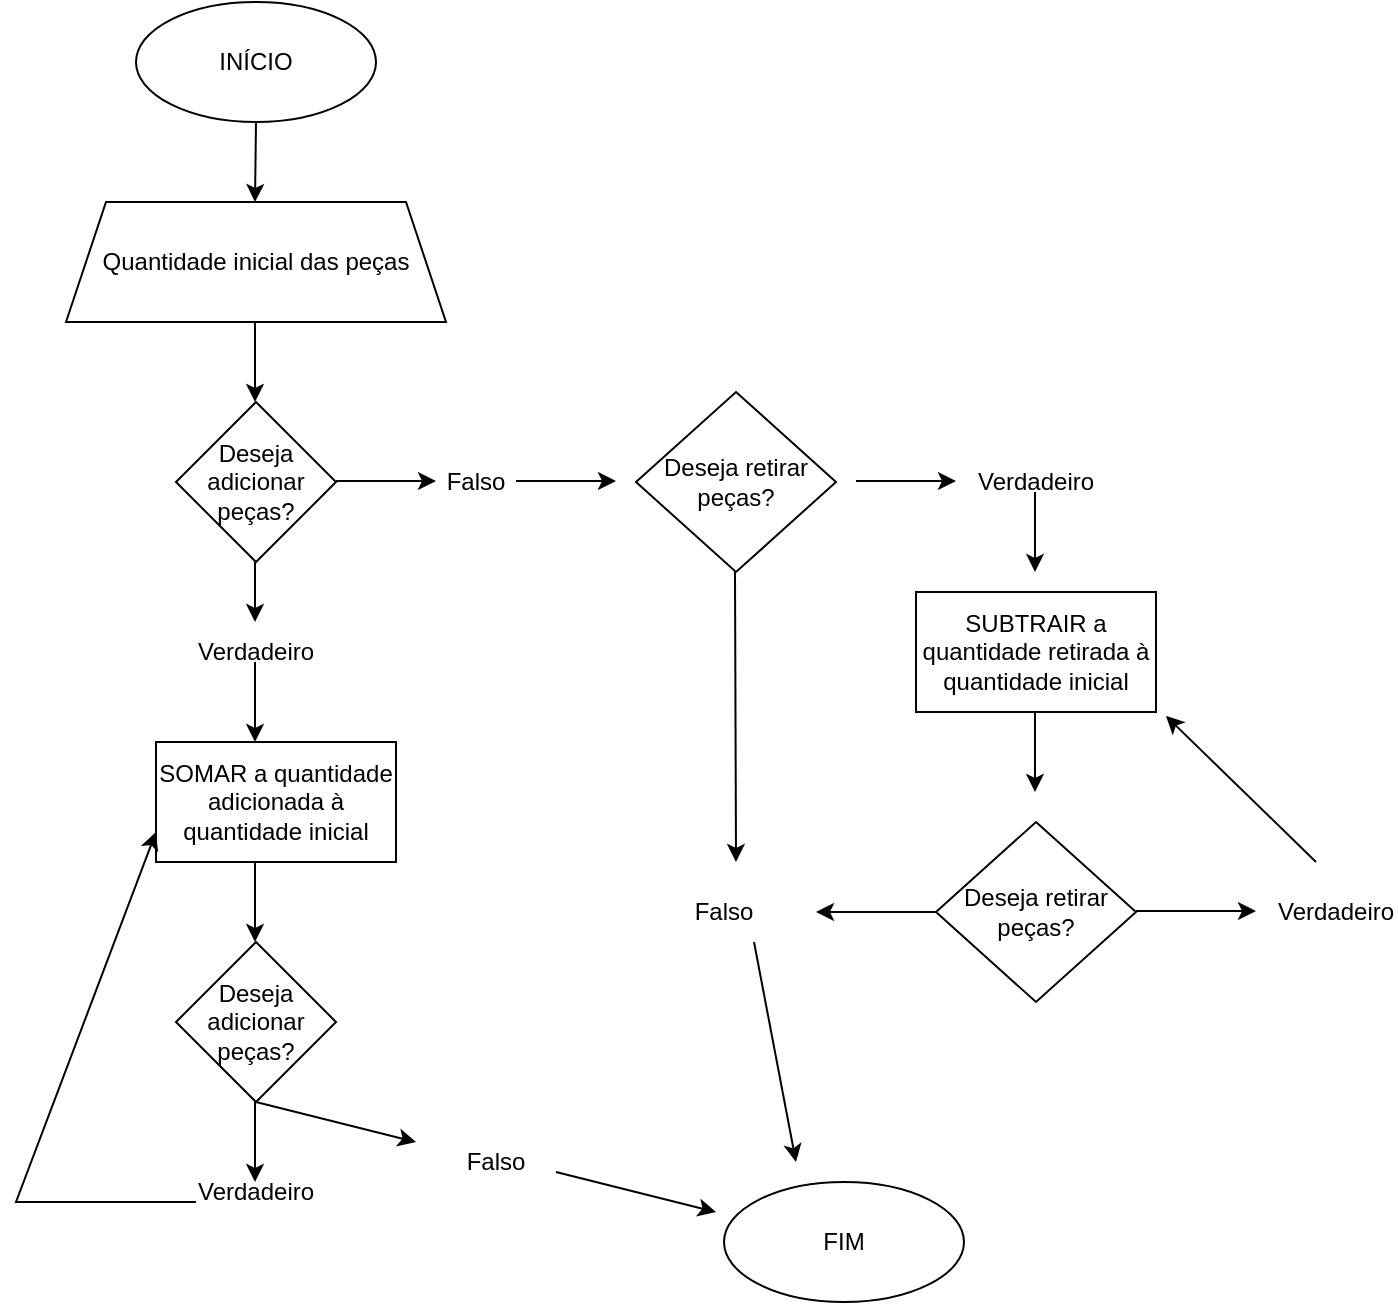 <mxfile version="20.8.23" type="github">
  <diagram name="Página-1" id="GQ9k01KbU5WrhmJNSeLD">
    <mxGraphModel dx="794" dy="462" grid="1" gridSize="10" guides="1" tooltips="1" connect="1" arrows="1" fold="1" page="1" pageScale="1" pageWidth="827" pageHeight="1169" math="0" shadow="0">
      <root>
        <mxCell id="0" />
        <mxCell id="1" parent="0" />
        <mxCell id="rcWIrGb-Rc7CvxwVT57o-1" value="INÍCIO" style="ellipse;whiteSpace=wrap;html=1;" vertex="1" parent="1">
          <mxGeometry x="120" y="20" width="120" height="60" as="geometry" />
        </mxCell>
        <mxCell id="rcWIrGb-Rc7CvxwVT57o-3" value="Quantidade inicial das peças" style="shape=trapezoid;perimeter=trapezoidPerimeter;whiteSpace=wrap;html=1;fixedSize=1;" vertex="1" parent="1">
          <mxGeometry x="85" y="120" width="190" height="60" as="geometry" />
        </mxCell>
        <mxCell id="rcWIrGb-Rc7CvxwVT57o-4" value="Deseja adicionar peças?" style="rhombus;whiteSpace=wrap;html=1;" vertex="1" parent="1">
          <mxGeometry x="140" y="220" width="80" height="80" as="geometry" />
        </mxCell>
        <mxCell id="rcWIrGb-Rc7CvxwVT57o-6" value="SOMAR a quantidade adicionada à quantidade inicial" style="rounded=0;whiteSpace=wrap;html=1;" vertex="1" parent="1">
          <mxGeometry x="130" y="390" width="120" height="60" as="geometry" />
        </mxCell>
        <mxCell id="rcWIrGb-Rc7CvxwVT57o-11" value="" style="endArrow=classic;html=1;rounded=0;" edge="1" parent="1">
          <mxGeometry width="50" height="50" relative="1" as="geometry">
            <mxPoint x="180" y="80" as="sourcePoint" />
            <mxPoint x="179.5" y="120" as="targetPoint" />
            <Array as="points" />
          </mxGeometry>
        </mxCell>
        <mxCell id="rcWIrGb-Rc7CvxwVT57o-14" value="" style="endArrow=classic;html=1;rounded=0;" edge="1" parent="1">
          <mxGeometry width="50" height="50" relative="1" as="geometry">
            <mxPoint x="179.5" y="180" as="sourcePoint" />
            <mxPoint x="179.5" y="220" as="targetPoint" />
            <Array as="points" />
          </mxGeometry>
        </mxCell>
        <mxCell id="rcWIrGb-Rc7CvxwVT57o-15" value="" style="endArrow=classic;html=1;rounded=0;" edge="1" parent="1">
          <mxGeometry width="50" height="50" relative="1" as="geometry">
            <mxPoint x="179.5" y="300" as="sourcePoint" />
            <mxPoint x="179.5" y="330" as="targetPoint" />
            <Array as="points">
              <mxPoint x="179.5" y="300" />
            </Array>
          </mxGeometry>
        </mxCell>
        <mxCell id="rcWIrGb-Rc7CvxwVT57o-16" value="Verdadeiro" style="text;html=1;strokeColor=none;fillColor=none;align=center;verticalAlign=middle;whiteSpace=wrap;rounded=0;" vertex="1" parent="1">
          <mxGeometry x="150" y="330" width="60" height="30" as="geometry" />
        </mxCell>
        <mxCell id="rcWIrGb-Rc7CvxwVT57o-17" value="" style="endArrow=classic;html=1;rounded=0;" edge="1" parent="1">
          <mxGeometry width="50" height="50" relative="1" as="geometry">
            <mxPoint x="179.5" y="350" as="sourcePoint" />
            <mxPoint x="179.5" y="390" as="targetPoint" />
            <Array as="points" />
          </mxGeometry>
        </mxCell>
        <mxCell id="rcWIrGb-Rc7CvxwVT57o-18" value="Deseja adicionar peças?" style="rhombus;whiteSpace=wrap;html=1;" vertex="1" parent="1">
          <mxGeometry x="140" y="490" width="80" height="80" as="geometry" />
        </mxCell>
        <mxCell id="rcWIrGb-Rc7CvxwVT57o-20" value="Verdadeiro" style="text;html=1;strokeColor=none;fillColor=none;align=center;verticalAlign=middle;whiteSpace=wrap;rounded=0;" vertex="1" parent="1">
          <mxGeometry x="150" y="600" width="60" height="30" as="geometry" />
        </mxCell>
        <mxCell id="rcWIrGb-Rc7CvxwVT57o-21" value="" style="endArrow=classic;html=1;rounded=0;" edge="1" parent="1">
          <mxGeometry width="50" height="50" relative="1" as="geometry">
            <mxPoint x="179.5" y="450" as="sourcePoint" />
            <mxPoint x="179.5" y="490" as="targetPoint" />
            <Array as="points" />
          </mxGeometry>
        </mxCell>
        <mxCell id="rcWIrGb-Rc7CvxwVT57o-27" value="" style="endArrow=classic;html=1;rounded=0;" edge="1" parent="1">
          <mxGeometry width="50" height="50" relative="1" as="geometry">
            <mxPoint x="179.5" y="570" as="sourcePoint" />
            <mxPoint x="179.5" y="610" as="targetPoint" />
          </mxGeometry>
        </mxCell>
        <mxCell id="rcWIrGb-Rc7CvxwVT57o-28" value="" style="endArrow=classic;html=1;rounded=0;entryX=0;entryY=0.75;entryDx=0;entryDy=0;" edge="1" parent="1" target="rcWIrGb-Rc7CvxwVT57o-6">
          <mxGeometry width="50" height="50" relative="1" as="geometry">
            <mxPoint x="150" y="620" as="sourcePoint" />
            <mxPoint x="60" y="420" as="targetPoint" />
            <Array as="points">
              <mxPoint x="60" y="620" />
            </Array>
          </mxGeometry>
        </mxCell>
        <mxCell id="rcWIrGb-Rc7CvxwVT57o-29" value="" style="endArrow=classic;html=1;rounded=0;" edge="1" parent="1">
          <mxGeometry width="50" height="50" relative="1" as="geometry">
            <mxPoint x="220" y="259.5" as="sourcePoint" />
            <mxPoint x="270" y="259.5" as="targetPoint" />
          </mxGeometry>
        </mxCell>
        <mxCell id="rcWIrGb-Rc7CvxwVT57o-30" value="Falso" style="text;html=1;strokeColor=none;fillColor=none;align=center;verticalAlign=middle;whiteSpace=wrap;rounded=0;" vertex="1" parent="1">
          <mxGeometry x="260" y="245" width="60" height="30" as="geometry" />
        </mxCell>
        <mxCell id="rcWIrGb-Rc7CvxwVT57o-31" value="" style="endArrow=classic;html=1;rounded=0;" edge="1" parent="1">
          <mxGeometry width="50" height="50" relative="1" as="geometry">
            <mxPoint x="310" y="259.5" as="sourcePoint" />
            <mxPoint x="360" y="259.5" as="targetPoint" />
          </mxGeometry>
        </mxCell>
        <mxCell id="rcWIrGb-Rc7CvxwVT57o-32" value="SUBTRAIR a quantidade retirada à quantidade inicial" style="rounded=0;whiteSpace=wrap;html=1;" vertex="1" parent="1">
          <mxGeometry x="510" y="315" width="120" height="60" as="geometry" />
        </mxCell>
        <mxCell id="rcWIrGb-Rc7CvxwVT57o-33" value="Deseja retirar peças?" style="rhombus;whiteSpace=wrap;html=1;" vertex="1" parent="1">
          <mxGeometry x="370" y="215" width="100" height="90" as="geometry" />
        </mxCell>
        <mxCell id="rcWIrGb-Rc7CvxwVT57o-35" value="" style="endArrow=classic;html=1;rounded=0;" edge="1" parent="1">
          <mxGeometry width="50" height="50" relative="1" as="geometry">
            <mxPoint x="480" y="259.5" as="sourcePoint" />
            <mxPoint x="530" y="259.5" as="targetPoint" />
          </mxGeometry>
        </mxCell>
        <mxCell id="rcWIrGb-Rc7CvxwVT57o-36" value="Verdadeiro" style="text;html=1;strokeColor=none;fillColor=none;align=center;verticalAlign=middle;whiteSpace=wrap;rounded=0;" vertex="1" parent="1">
          <mxGeometry x="540" y="245" width="60" height="30" as="geometry" />
        </mxCell>
        <mxCell id="rcWIrGb-Rc7CvxwVT57o-37" value="" style="endArrow=classic;html=1;rounded=0;" edge="1" parent="1">
          <mxGeometry width="50" height="50" relative="1" as="geometry">
            <mxPoint x="569.5" y="265" as="sourcePoint" />
            <mxPoint x="569.5" y="305" as="targetPoint" />
            <Array as="points">
              <mxPoint x="569.5" y="295" />
            </Array>
          </mxGeometry>
        </mxCell>
        <mxCell id="rcWIrGb-Rc7CvxwVT57o-40" value="" style="endArrow=classic;html=1;rounded=0;" edge="1" parent="1">
          <mxGeometry width="50" height="50" relative="1" as="geometry">
            <mxPoint x="419.5" y="305" as="sourcePoint" />
            <mxPoint x="420" y="450" as="targetPoint" />
          </mxGeometry>
        </mxCell>
        <mxCell id="rcWIrGb-Rc7CvxwVT57o-41" value="Deseja retirar peças?" style="rhombus;whiteSpace=wrap;html=1;" vertex="1" parent="1">
          <mxGeometry x="520" y="430" width="100" height="90" as="geometry" />
        </mxCell>
        <mxCell id="rcWIrGb-Rc7CvxwVT57o-42" value="" style="endArrow=classic;html=1;rounded=0;exitX=0;exitY=0.5;exitDx=0;exitDy=0;" edge="1" parent="1" source="rcWIrGb-Rc7CvxwVT57o-41">
          <mxGeometry width="50" height="50" relative="1" as="geometry">
            <mxPoint x="480" y="450" as="sourcePoint" />
            <mxPoint x="460" y="475" as="targetPoint" />
          </mxGeometry>
        </mxCell>
        <mxCell id="rcWIrGb-Rc7CvxwVT57o-43" value="" style="endArrow=classic;html=1;rounded=0;startArrow=none;exitX=0.75;exitY=1;exitDx=0;exitDy=0;" edge="1" parent="1" source="rcWIrGb-Rc7CvxwVT57o-52">
          <mxGeometry width="50" height="50" relative="1" as="geometry">
            <mxPoint x="370" y="510" as="sourcePoint" />
            <mxPoint x="450" y="600" as="targetPoint" />
          </mxGeometry>
        </mxCell>
        <mxCell id="rcWIrGb-Rc7CvxwVT57o-45" value="Verdadeiro" style="text;html=1;strokeColor=none;fillColor=none;align=center;verticalAlign=middle;whiteSpace=wrap;rounded=0;" vertex="1" parent="1">
          <mxGeometry x="690" y="460" width="60" height="30" as="geometry" />
        </mxCell>
        <mxCell id="rcWIrGb-Rc7CvxwVT57o-46" value="" style="endArrow=classic;html=1;rounded=0;" edge="1" parent="1">
          <mxGeometry width="50" height="50" relative="1" as="geometry">
            <mxPoint x="620" y="474.5" as="sourcePoint" />
            <mxPoint x="680" y="474.5" as="targetPoint" />
          </mxGeometry>
        </mxCell>
        <mxCell id="rcWIrGb-Rc7CvxwVT57o-47" value="" style="endArrow=classic;html=1;rounded=0;" edge="1" parent="1">
          <mxGeometry width="50" height="50" relative="1" as="geometry">
            <mxPoint x="710" y="450" as="sourcePoint" />
            <mxPoint x="635" y="377" as="targetPoint" />
          </mxGeometry>
        </mxCell>
        <mxCell id="rcWIrGb-Rc7CvxwVT57o-48" value="" style="endArrow=classic;html=1;rounded=0;" edge="1" parent="1">
          <mxGeometry width="50" height="50" relative="1" as="geometry">
            <mxPoint x="569.5" y="375" as="sourcePoint" />
            <mxPoint x="569.5" y="415" as="targetPoint" />
            <Array as="points" />
          </mxGeometry>
        </mxCell>
        <mxCell id="rcWIrGb-Rc7CvxwVT57o-49" value="Falso" style="text;html=1;strokeColor=none;fillColor=none;align=center;verticalAlign=middle;whiteSpace=wrap;rounded=0;" vertex="1" parent="1">
          <mxGeometry x="270" y="585" width="60" height="30" as="geometry" />
        </mxCell>
        <mxCell id="rcWIrGb-Rc7CvxwVT57o-50" value="" style="endArrow=classic;html=1;rounded=0;exitX=0.5;exitY=1;exitDx=0;exitDy=0;" edge="1" parent="1" source="rcWIrGb-Rc7CvxwVT57o-18">
          <mxGeometry width="50" height="50" relative="1" as="geometry">
            <mxPoint x="220" y="530" as="sourcePoint" />
            <mxPoint x="260" y="590" as="targetPoint" />
          </mxGeometry>
        </mxCell>
        <mxCell id="rcWIrGb-Rc7CvxwVT57o-52" value="Falso" style="text;html=1;strokeColor=none;fillColor=none;align=center;verticalAlign=middle;whiteSpace=wrap;rounded=0;" vertex="1" parent="1">
          <mxGeometry x="384" y="460" width="60" height="30" as="geometry" />
        </mxCell>
        <mxCell id="rcWIrGb-Rc7CvxwVT57o-53" value="FIM" style="ellipse;whiteSpace=wrap;html=1;" vertex="1" parent="1">
          <mxGeometry x="414" y="610" width="120" height="60" as="geometry" />
        </mxCell>
        <mxCell id="rcWIrGb-Rc7CvxwVT57o-54" value="" style="endArrow=classic;html=1;rounded=0;exitX=0.5;exitY=1;exitDx=0;exitDy=0;" edge="1" parent="1">
          <mxGeometry width="50" height="50" relative="1" as="geometry">
            <mxPoint x="330" y="605" as="sourcePoint" />
            <mxPoint x="410" y="625" as="targetPoint" />
          </mxGeometry>
        </mxCell>
      </root>
    </mxGraphModel>
  </diagram>
</mxfile>
